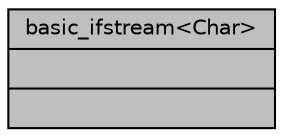 digraph "basic_ifstream&lt;Char&gt;"
{
 // INTERACTIVE_SVG=YES
  bgcolor="transparent";
  edge [fontname="Helvetica",fontsize="10",labelfontname="Helvetica",labelfontsize="10"];
  node [fontname="Helvetica",fontsize="10",shape=record];
  Node1 [label="{basic_ifstream\<Char\>\n||}",height=0.2,width=0.4,color="black", fillcolor="grey75", style="filled", fontcolor="black"];
}
